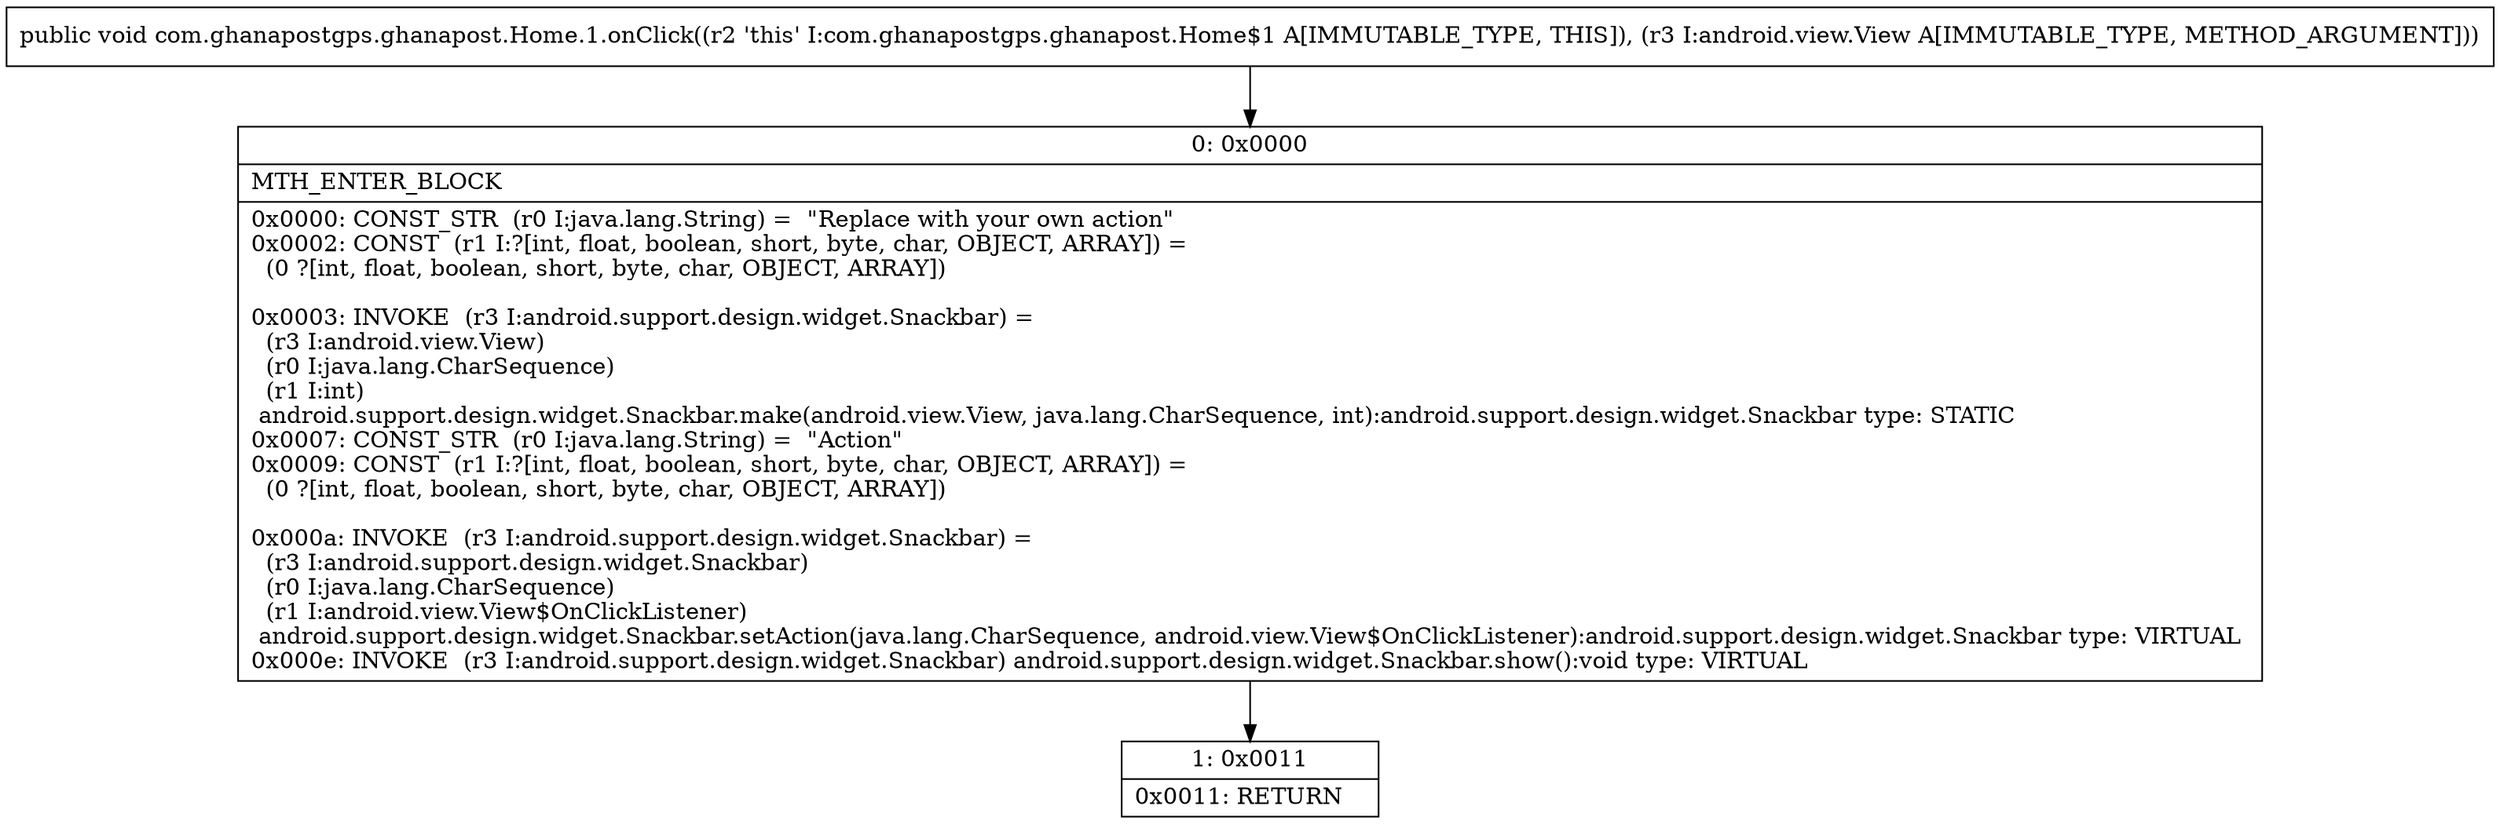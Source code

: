 digraph "CFG forcom.ghanapostgps.ghanapost.Home.1.onClick(Landroid\/view\/View;)V" {
Node_0 [shape=record,label="{0\:\ 0x0000|MTH_ENTER_BLOCK\l|0x0000: CONST_STR  (r0 I:java.lang.String) =  \"Replace with your own action\" \l0x0002: CONST  (r1 I:?[int, float, boolean, short, byte, char, OBJECT, ARRAY]) = \l  (0 ?[int, float, boolean, short, byte, char, OBJECT, ARRAY])\l \l0x0003: INVOKE  (r3 I:android.support.design.widget.Snackbar) = \l  (r3 I:android.view.View)\l  (r0 I:java.lang.CharSequence)\l  (r1 I:int)\l android.support.design.widget.Snackbar.make(android.view.View, java.lang.CharSequence, int):android.support.design.widget.Snackbar type: STATIC \l0x0007: CONST_STR  (r0 I:java.lang.String) =  \"Action\" \l0x0009: CONST  (r1 I:?[int, float, boolean, short, byte, char, OBJECT, ARRAY]) = \l  (0 ?[int, float, boolean, short, byte, char, OBJECT, ARRAY])\l \l0x000a: INVOKE  (r3 I:android.support.design.widget.Snackbar) = \l  (r3 I:android.support.design.widget.Snackbar)\l  (r0 I:java.lang.CharSequence)\l  (r1 I:android.view.View$OnClickListener)\l android.support.design.widget.Snackbar.setAction(java.lang.CharSequence, android.view.View$OnClickListener):android.support.design.widget.Snackbar type: VIRTUAL \l0x000e: INVOKE  (r3 I:android.support.design.widget.Snackbar) android.support.design.widget.Snackbar.show():void type: VIRTUAL \l}"];
Node_1 [shape=record,label="{1\:\ 0x0011|0x0011: RETURN   \l}"];
MethodNode[shape=record,label="{public void com.ghanapostgps.ghanapost.Home.1.onClick((r2 'this' I:com.ghanapostgps.ghanapost.Home$1 A[IMMUTABLE_TYPE, THIS]), (r3 I:android.view.View A[IMMUTABLE_TYPE, METHOD_ARGUMENT])) }"];
MethodNode -> Node_0;
Node_0 -> Node_1;
}

